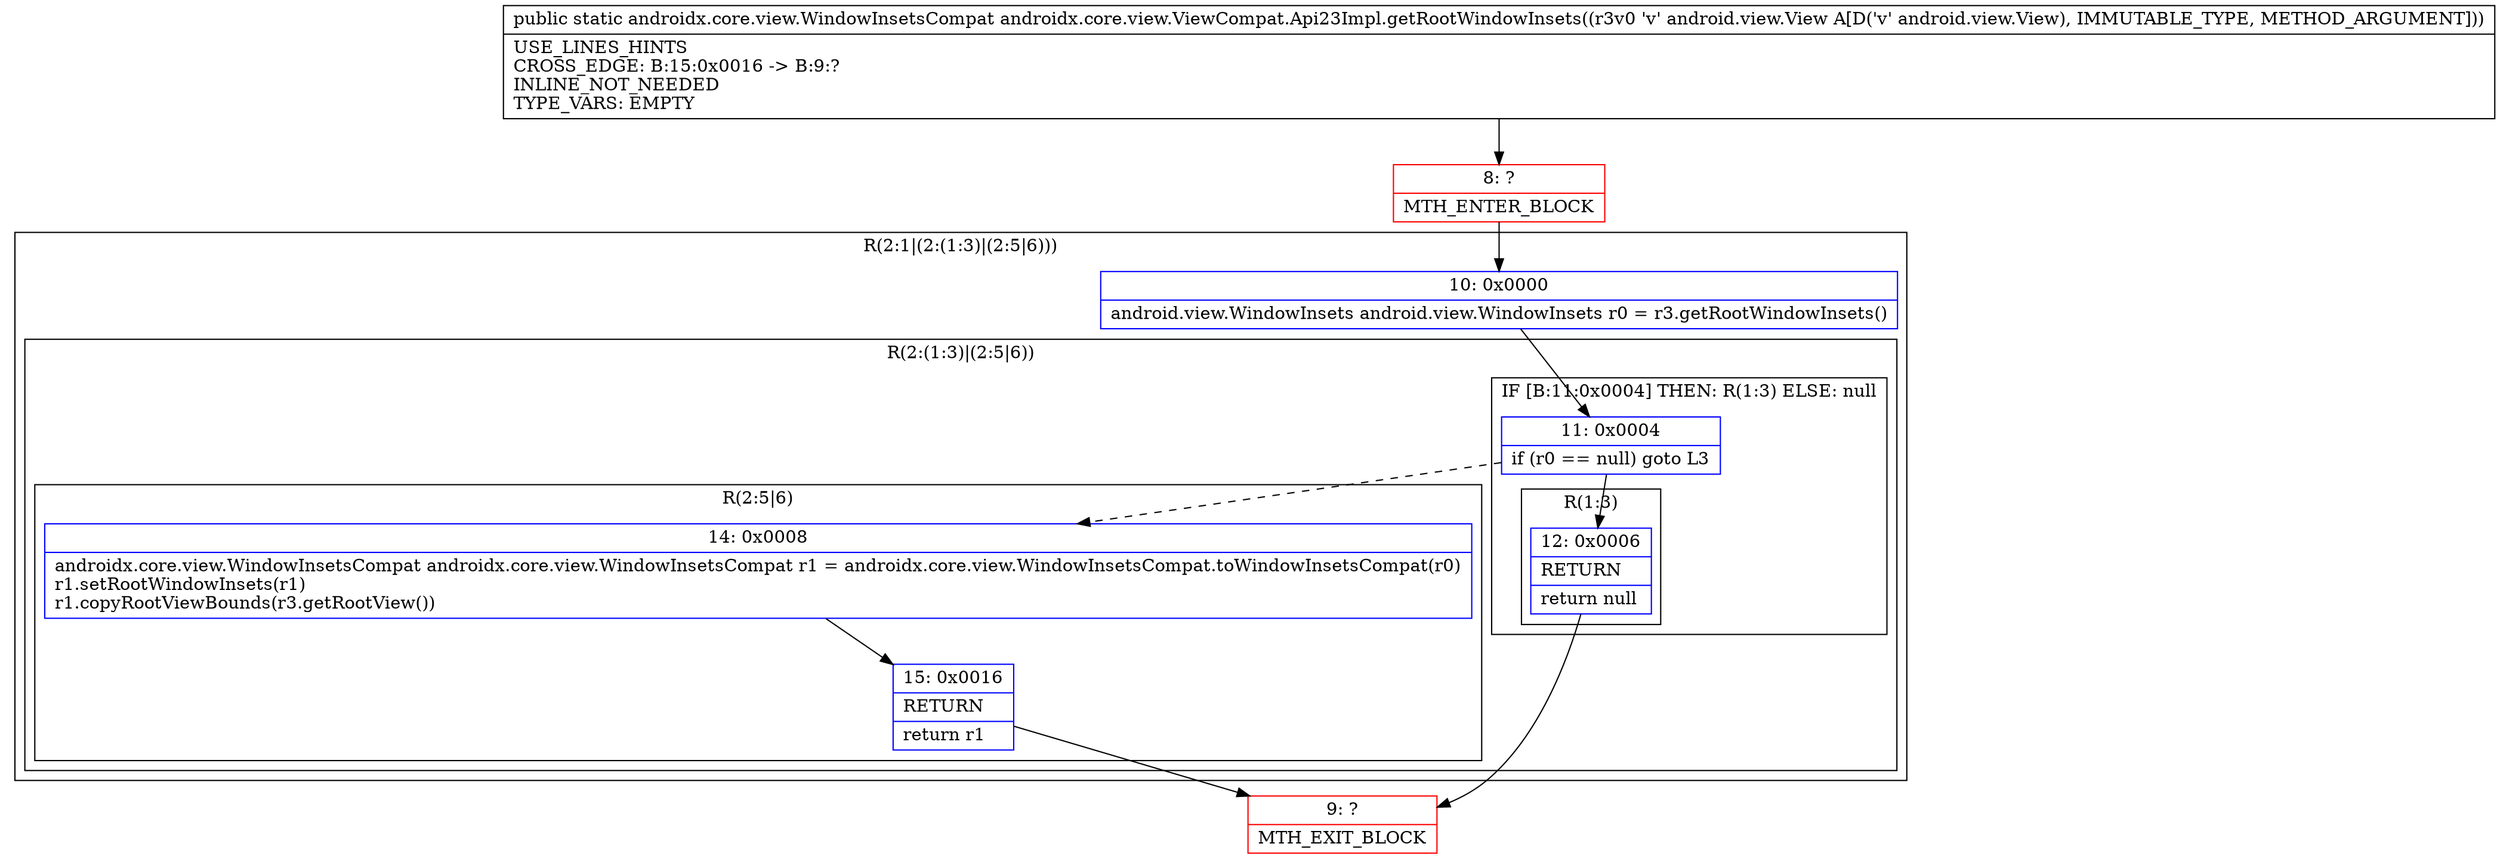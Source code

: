 digraph "CFG forandroidx.core.view.ViewCompat.Api23Impl.getRootWindowInsets(Landroid\/view\/View;)Landroidx\/core\/view\/WindowInsetsCompat;" {
subgraph cluster_Region_1897717675 {
label = "R(2:1|(2:(1:3)|(2:5|6)))";
node [shape=record,color=blue];
Node_10 [shape=record,label="{10\:\ 0x0000|android.view.WindowInsets android.view.WindowInsets r0 = r3.getRootWindowInsets()\l}"];
subgraph cluster_Region_1666583312 {
label = "R(2:(1:3)|(2:5|6))";
node [shape=record,color=blue];
subgraph cluster_IfRegion_1890519412 {
label = "IF [B:11:0x0004] THEN: R(1:3) ELSE: null";
node [shape=record,color=blue];
Node_11 [shape=record,label="{11\:\ 0x0004|if (r0 == null) goto L3\l}"];
subgraph cluster_Region_891697818 {
label = "R(1:3)";
node [shape=record,color=blue];
Node_12 [shape=record,label="{12\:\ 0x0006|RETURN\l|return null\l}"];
}
}
subgraph cluster_Region_967845539 {
label = "R(2:5|6)";
node [shape=record,color=blue];
Node_14 [shape=record,label="{14\:\ 0x0008|androidx.core.view.WindowInsetsCompat androidx.core.view.WindowInsetsCompat r1 = androidx.core.view.WindowInsetsCompat.toWindowInsetsCompat(r0)\lr1.setRootWindowInsets(r1)\lr1.copyRootViewBounds(r3.getRootView())\l}"];
Node_15 [shape=record,label="{15\:\ 0x0016|RETURN\l|return r1\l}"];
}
}
}
Node_8 [shape=record,color=red,label="{8\:\ ?|MTH_ENTER_BLOCK\l}"];
Node_9 [shape=record,color=red,label="{9\:\ ?|MTH_EXIT_BLOCK\l}"];
MethodNode[shape=record,label="{public static androidx.core.view.WindowInsetsCompat androidx.core.view.ViewCompat.Api23Impl.getRootWindowInsets((r3v0 'v' android.view.View A[D('v' android.view.View), IMMUTABLE_TYPE, METHOD_ARGUMENT]))  | USE_LINES_HINTS\lCROSS_EDGE: B:15:0x0016 \-\> B:9:?\lINLINE_NOT_NEEDED\lTYPE_VARS: EMPTY\l}"];
MethodNode -> Node_8;Node_10 -> Node_11;
Node_11 -> Node_12;
Node_11 -> Node_14[style=dashed];
Node_12 -> Node_9;
Node_14 -> Node_15;
Node_15 -> Node_9;
Node_8 -> Node_10;
}

